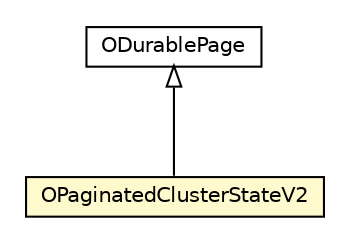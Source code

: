 #!/usr/local/bin/dot
#
# Class diagram 
# Generated by UMLGraph version R5_6-24-gf6e263 (http://www.umlgraph.org/)
#

digraph G {
	edge [fontname="Helvetica",fontsize=10,labelfontname="Helvetica",labelfontsize=10];
	node [fontname="Helvetica",fontsize=10,shape=plaintext];
	nodesep=0.25;
	ranksep=0.5;
	// com.orientechnologies.orient.core.storage.cluster.v2.OPaginatedClusterStateV2
	c5140739 [label=<<table title="com.orientechnologies.orient.core.storage.cluster.v2.OPaginatedClusterStateV2" border="0" cellborder="1" cellspacing="0" cellpadding="2" port="p" bgcolor="lemonChiffon" href="./OPaginatedClusterStateV2.html">
		<tr><td><table border="0" cellspacing="0" cellpadding="1">
<tr><td align="center" balign="center"> OPaginatedClusterStateV2 </td></tr>
		</table></td></tr>
		</table>>, URL="./OPaginatedClusterStateV2.html", fontname="Helvetica", fontcolor="black", fontsize=10.0];
	// com.orientechnologies.orient.core.storage.impl.local.paginated.base.ODurablePage
	c5140846 [label=<<table title="com.orientechnologies.orient.core.storage.impl.local.paginated.base.ODurablePage" border="0" cellborder="1" cellspacing="0" cellpadding="2" port="p" href="../../impl/local/paginated/base/ODurablePage.html">
		<tr><td><table border="0" cellspacing="0" cellpadding="1">
<tr><td align="center" balign="center"> ODurablePage </td></tr>
		</table></td></tr>
		</table>>, URL="../../impl/local/paginated/base/ODurablePage.html", fontname="Helvetica", fontcolor="black", fontsize=10.0];
	//com.orientechnologies.orient.core.storage.cluster.v2.OPaginatedClusterStateV2 extends com.orientechnologies.orient.core.storage.impl.local.paginated.base.ODurablePage
	c5140846:p -> c5140739:p [dir=back,arrowtail=empty];
}


